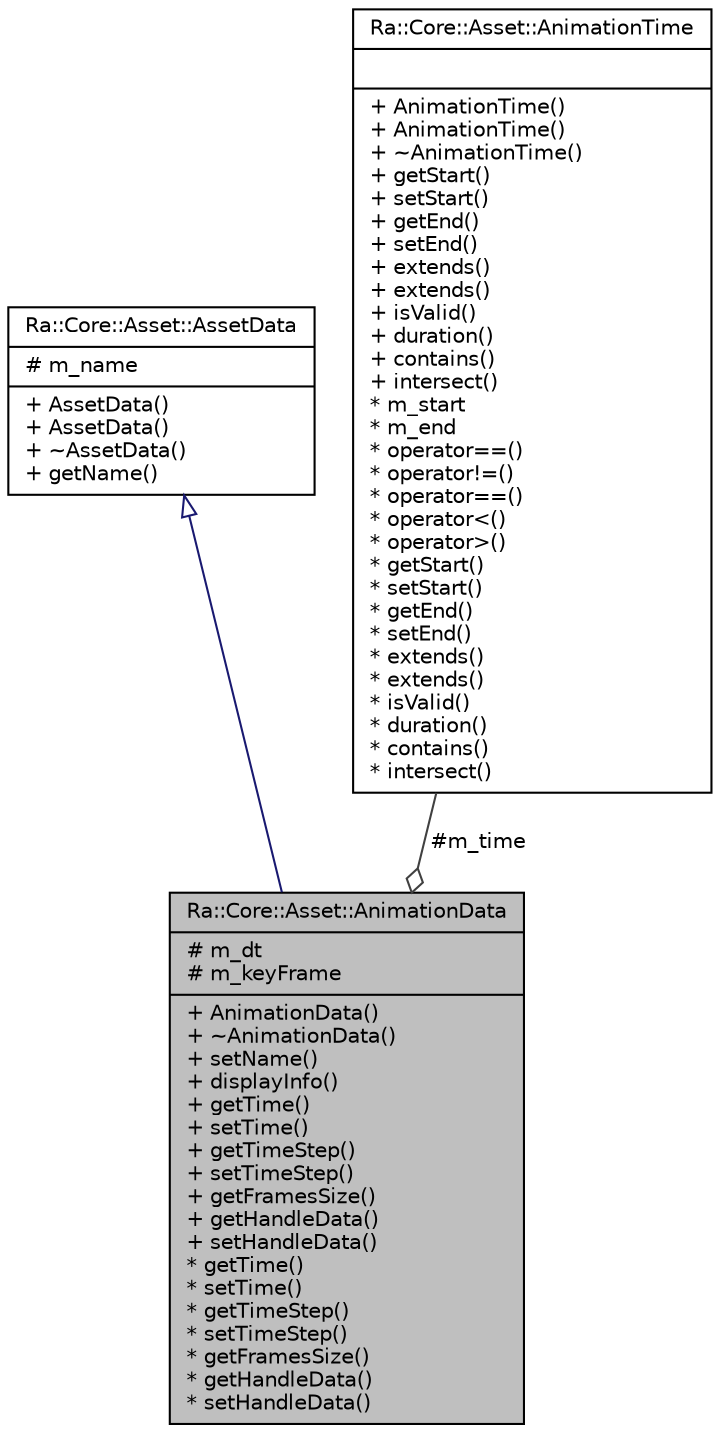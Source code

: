 digraph "Ra::Core::Asset::AnimationData"
{
 // INTERACTIVE_SVG=YES
 // LATEX_PDF_SIZE
  edge [fontname="Helvetica",fontsize="10",labelfontname="Helvetica",labelfontsize="10"];
  node [fontname="Helvetica",fontsize="10",shape=record];
  Node1 [label="{Ra::Core::Asset::AnimationData\n|# m_dt\l# m_keyFrame\l|+ AnimationData()\l+ ~AnimationData()\l+ setName()\l+ displayInfo()\l+ getTime()\l+ setTime()\l+ getTimeStep()\l+ setTimeStep()\l+ getFramesSize()\l+ getHandleData()\l+ setHandleData()\l* getTime()\l* setTime()\l* getTimeStep()\l* setTimeStep()\l* getFramesSize()\l* getHandleData()\l* setHandleData()\l}",height=0.2,width=0.4,color="black", fillcolor="grey75", style="filled", fontcolor="black",tooltip=" "];
  Node2 -> Node1 [dir="back",color="midnightblue",fontsize="10",style="solid",arrowtail="onormal",fontname="Helvetica"];
  Node2 [label="{Ra::Core::Asset::AssetData\n|# m_name\l|+ AssetData()\l+ AssetData()\l+ ~AssetData()\l+ getName()\l}",height=0.2,width=0.4,color="black", fillcolor="white", style="filled",URL="$classRa_1_1Core_1_1Asset_1_1AssetData.html",tooltip=" "];
  Node3 -> Node1 [color="grey25",fontsize="10",style="solid",label=" #m_time" ,arrowhead="odiamond",fontname="Helvetica"];
  Node3 [label="{Ra::Core::Asset::AnimationTime\n||+ AnimationTime()\l+ AnimationTime()\l+ ~AnimationTime()\l+ getStart()\l+ setStart()\l+ getEnd()\l+ setEnd()\l+ extends()\l+ extends()\l+ isValid()\l+ duration()\l+ contains()\l+ intersect()\l* m_start\l* m_end\l* operator==()\l* operator!=()\l* operator==()\l* operator\<()\l* operator\>()\l* getStart()\l* setStart()\l* getEnd()\l* setEnd()\l* extends()\l* extends()\l* isValid()\l* duration()\l* contains()\l* intersect()\l}",height=0.2,width=0.4,color="black", fillcolor="white", style="filled",URL="$classRa_1_1Core_1_1Asset_1_1AnimationTime.html",tooltip=" "];
}
